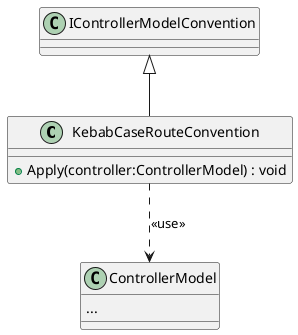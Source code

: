 @startuml
class KebabCaseRouteConvention {
    + Apply(controller:ControllerModel) : void
}
IControllerModelConvention <|-- KebabCaseRouteConvention
class ControllerModel {
...
}
KebabCaseRouteConvention ..> ControllerModel: <<use>>
@enduml